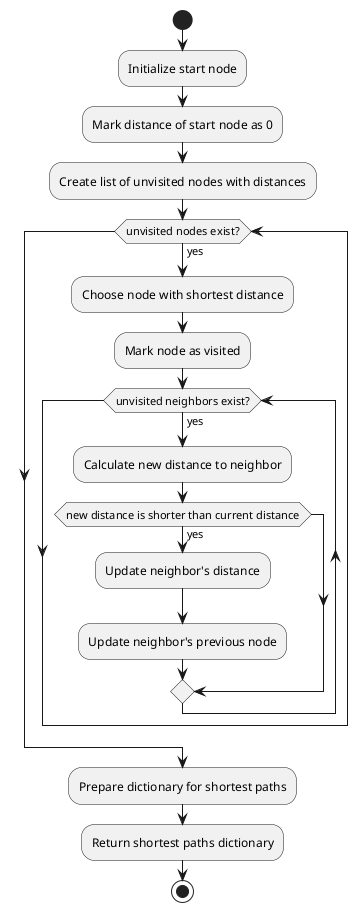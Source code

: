 @startuml

start
:Initialize start node;
:Mark distance of start node as 0;
:Create list of unvisited nodes with distances;
while (unvisited nodes exist?) is (yes)
    :Choose node with shortest distance;
    :Mark node as visited;
    while (unvisited neighbors exist?) is (yes)
        :Calculate new distance to neighbor;
        if (new distance is shorter than current distance) then (yes)
            :Update neighbor's distance;
            :Update neighbor's previous node;
        endif
    endwhile
endwhile
:Prepare dictionary for shortest paths;
:Return shortest paths dictionary;
stop

@enduml
